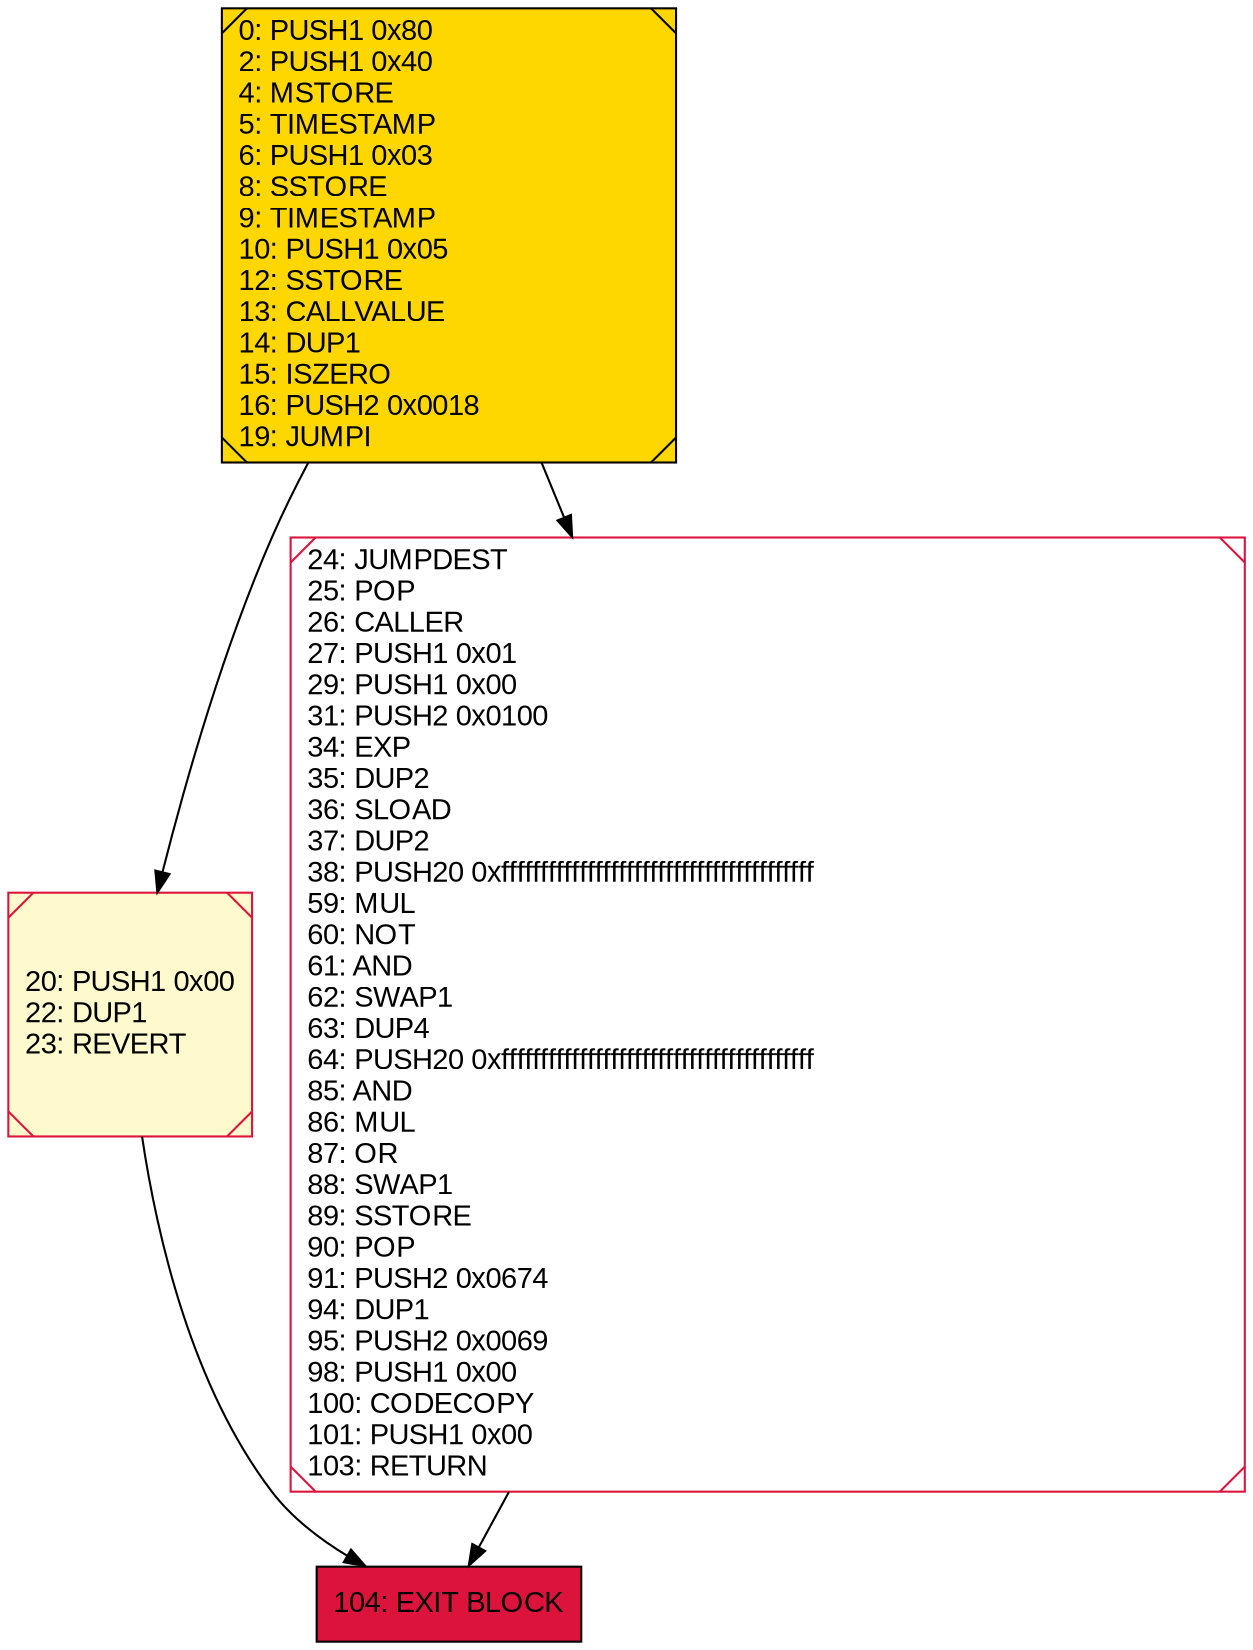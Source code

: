 digraph G {
bgcolor=transparent rankdir=UD;
node [shape=box style=filled color=black fillcolor=white fontname=arial fontcolor=black];
0 [label="0: PUSH1 0x80\l2: PUSH1 0x40\l4: MSTORE\l5: TIMESTAMP\l6: PUSH1 0x03\l8: SSTORE\l9: TIMESTAMP\l10: PUSH1 0x05\l12: SSTORE\l13: CALLVALUE\l14: DUP1\l15: ISZERO\l16: PUSH2 0x0018\l19: JUMPI\l" fillcolor=lemonchiffon shape=Msquare fillcolor=gold ];
20 [label="20: PUSH1 0x00\l22: DUP1\l23: REVERT\l" fillcolor=lemonchiffon shape=Msquare color=crimson ];
24 [label="24: JUMPDEST\l25: POP\l26: CALLER\l27: PUSH1 0x01\l29: PUSH1 0x00\l31: PUSH2 0x0100\l34: EXP\l35: DUP2\l36: SLOAD\l37: DUP2\l38: PUSH20 0xffffffffffffffffffffffffffffffffffffffff\l59: MUL\l60: NOT\l61: AND\l62: SWAP1\l63: DUP4\l64: PUSH20 0xffffffffffffffffffffffffffffffffffffffff\l85: AND\l86: MUL\l87: OR\l88: SWAP1\l89: SSTORE\l90: POP\l91: PUSH2 0x0674\l94: DUP1\l95: PUSH2 0x0069\l98: PUSH1 0x00\l100: CODECOPY\l101: PUSH1 0x00\l103: RETURN\l" shape=Msquare color=crimson ];
104 [label="104: EXIT BLOCK\l" fillcolor=crimson ];
0 -> 20;
0 -> 24;
20 -> 104;
24 -> 104;
}